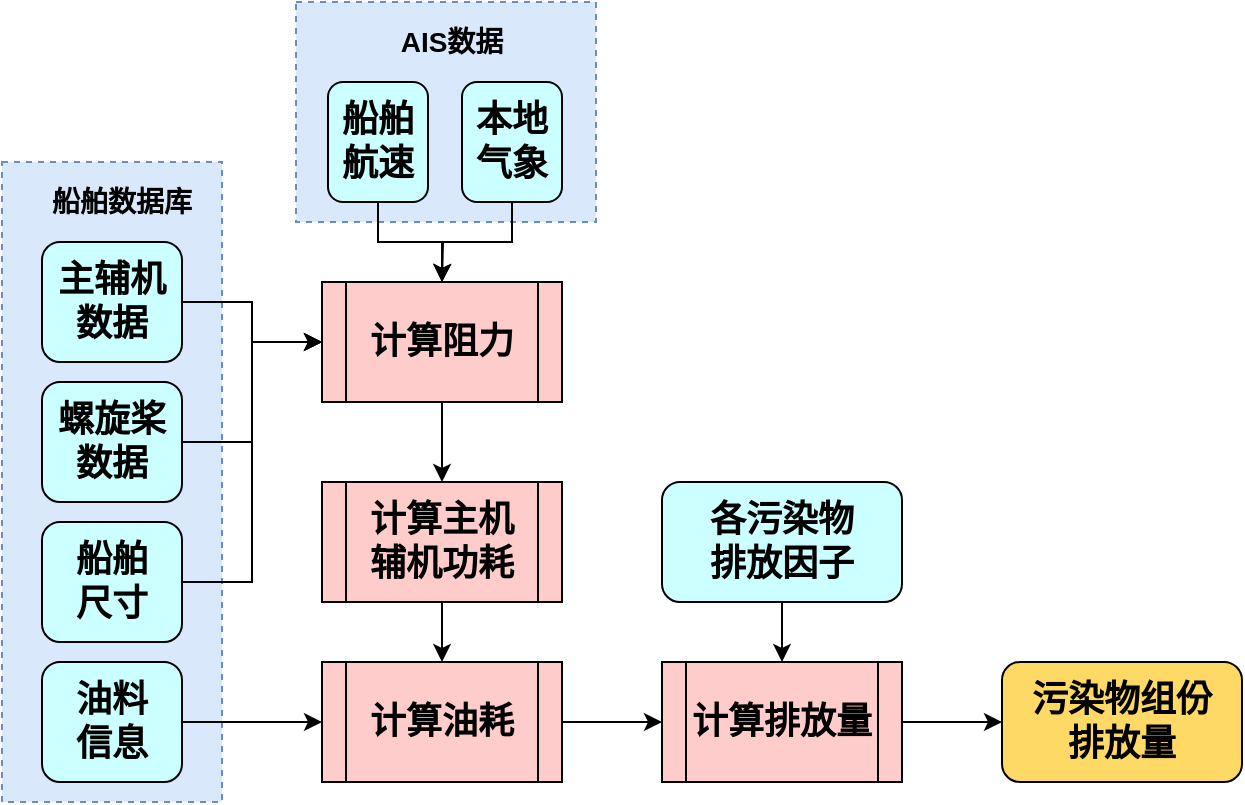 <mxfile version="13.10.6" type="github">
  <diagram id="_um0zpNYhB0cbjPVs9ul" name="Page-1">
    <mxGraphModel dx="868" dy="425" grid="1" gridSize="10" guides="1" tooltips="1" connect="1" arrows="1" fold="1" page="1" pageScale="1" pageWidth="827" pageHeight="1169" math="0" shadow="0">
      <root>
        <mxCell id="0" />
        <mxCell id="1" parent="0" />
        <mxCell id="t-olntS8XiJm_Pk28zKW-1" style="edgeStyle=orthogonalEdgeStyle;rounded=0;orthogonalLoop=1;jettySize=auto;html=1;exitX=0.5;exitY=1;exitDx=0;exitDy=0;" edge="1" parent="1" source="t-olntS8XiJm_Pk28zKW-2" target="t-olntS8XiJm_Pk28zKW-16">
          <mxGeometry relative="1" as="geometry" />
        </mxCell>
        <mxCell id="t-olntS8XiJm_Pk28zKW-2" value="&lt;font style=&quot;font-size: 18px&quot;&gt;&lt;b&gt;计算阻力&lt;/b&gt;&lt;/font&gt;" style="shape=process;whiteSpace=wrap;html=1;backgroundOutline=1;fillColor=#FFCCCC;" vertex="1" parent="1">
          <mxGeometry x="310" y="460" width="120" height="60" as="geometry" />
        </mxCell>
        <mxCell id="t-olntS8XiJm_Pk28zKW-3" value="" style="rounded=0;whiteSpace=wrap;html=1;dashed=1;fillColor=#dae8fc;strokeColor=#6c8ebf;" vertex="1" parent="1">
          <mxGeometry x="150" y="400" width="110" height="320" as="geometry" />
        </mxCell>
        <mxCell id="t-olntS8XiJm_Pk28zKW-4" style="edgeStyle=orthogonalEdgeStyle;rounded=0;orthogonalLoop=1;jettySize=auto;html=1;exitX=1;exitY=0.5;exitDx=0;exitDy=0;entryX=0;entryY=0.5;entryDx=0;entryDy=0;" edge="1" parent="1" source="t-olntS8XiJm_Pk28zKW-5" target="t-olntS8XiJm_Pk28zKW-2">
          <mxGeometry relative="1" as="geometry" />
        </mxCell>
        <mxCell id="t-olntS8XiJm_Pk28zKW-5" value="&lt;font style=&quot;font-size: 18px&quot;&gt;&lt;b&gt;主辅机&lt;br&gt;数据&lt;/b&gt;&lt;/font&gt;" style="rounded=1;whiteSpace=wrap;html=1;fillColor=#CCFFFF;" vertex="1" parent="1">
          <mxGeometry x="170" y="440" width="70" height="60" as="geometry" />
        </mxCell>
        <mxCell id="t-olntS8XiJm_Pk28zKW-6" style="edgeStyle=orthogonalEdgeStyle;rounded=0;orthogonalLoop=1;jettySize=auto;html=1;exitX=1;exitY=0.5;exitDx=0;exitDy=0;entryX=0;entryY=0.5;entryDx=0;entryDy=0;" edge="1" parent="1" source="t-olntS8XiJm_Pk28zKW-7" target="t-olntS8XiJm_Pk28zKW-2">
          <mxGeometry relative="1" as="geometry" />
        </mxCell>
        <mxCell id="t-olntS8XiJm_Pk28zKW-7" value="&lt;font style=&quot;font-size: 18px&quot;&gt;&lt;b&gt;螺旋桨数据&lt;/b&gt;&lt;/font&gt;" style="rounded=1;whiteSpace=wrap;html=1;fillColor=#CCFFFF;" vertex="1" parent="1">
          <mxGeometry x="170" y="510" width="70" height="60" as="geometry" />
        </mxCell>
        <mxCell id="t-olntS8XiJm_Pk28zKW-8" style="edgeStyle=orthogonalEdgeStyle;rounded=0;orthogonalLoop=1;jettySize=auto;html=1;exitX=1;exitY=0.5;exitDx=0;exitDy=0;entryX=0;entryY=0.5;entryDx=0;entryDy=0;" edge="1" parent="1" source="t-olntS8XiJm_Pk28zKW-9" target="t-olntS8XiJm_Pk28zKW-18">
          <mxGeometry relative="1" as="geometry" />
        </mxCell>
        <mxCell id="t-olntS8XiJm_Pk28zKW-9" value="&lt;b&gt;&lt;font style=&quot;font-size: 18px&quot;&gt;油料&lt;br&gt;信息&lt;/font&gt;&lt;/b&gt;" style="rounded=1;whiteSpace=wrap;html=1;fillColor=#CCFFFF;" vertex="1" parent="1">
          <mxGeometry x="170" y="650" width="70" height="60" as="geometry" />
        </mxCell>
        <mxCell id="t-olntS8XiJm_Pk28zKW-10" value="" style="rounded=0;whiteSpace=wrap;html=1;dashed=1;fillColor=#dae8fc;strokeColor=#6c8ebf;" vertex="1" parent="1">
          <mxGeometry x="297" y="320" width="150" height="110" as="geometry" />
        </mxCell>
        <mxCell id="t-olntS8XiJm_Pk28zKW-11" style="edgeStyle=orthogonalEdgeStyle;rounded=0;orthogonalLoop=1;jettySize=auto;html=1;exitX=0.5;exitY=1;exitDx=0;exitDy=0;entryX=0.5;entryY=0;entryDx=0;entryDy=0;" edge="1" parent="1" source="t-olntS8XiJm_Pk28zKW-12" target="t-olntS8XiJm_Pk28zKW-2">
          <mxGeometry relative="1" as="geometry" />
        </mxCell>
        <mxCell id="t-olntS8XiJm_Pk28zKW-12" value="&lt;b&gt;&lt;font style=&quot;font-size: 18px&quot;&gt;船舶航速&lt;/font&gt;&lt;/b&gt;" style="rounded=1;whiteSpace=wrap;html=1;fillColor=#CCFFFF;" vertex="1" parent="1">
          <mxGeometry x="313" y="360" width="50" height="60" as="geometry" />
        </mxCell>
        <mxCell id="t-olntS8XiJm_Pk28zKW-13" style="edgeStyle=orthogonalEdgeStyle;rounded=0;orthogonalLoop=1;jettySize=auto;html=1;exitX=0.5;exitY=1;exitDx=0;exitDy=0;" edge="1" parent="1" source="t-olntS8XiJm_Pk28zKW-14">
          <mxGeometry relative="1" as="geometry">
            <mxPoint x="370" y="460" as="targetPoint" />
          </mxGeometry>
        </mxCell>
        <mxCell id="t-olntS8XiJm_Pk28zKW-14" value="&lt;b&gt;&lt;font style=&quot;font-size: 18px&quot;&gt;本地气象&lt;/font&gt;&lt;/b&gt;" style="rounded=1;whiteSpace=wrap;html=1;fillColor=#CCFFFF;" vertex="1" parent="1">
          <mxGeometry x="380" y="360" width="50" height="60" as="geometry" />
        </mxCell>
        <mxCell id="t-olntS8XiJm_Pk28zKW-15" style="edgeStyle=orthogonalEdgeStyle;rounded=0;orthogonalLoop=1;jettySize=auto;html=1;exitX=0.5;exitY=1;exitDx=0;exitDy=0;" edge="1" parent="1" source="t-olntS8XiJm_Pk28zKW-16" target="t-olntS8XiJm_Pk28zKW-18">
          <mxGeometry relative="1" as="geometry" />
        </mxCell>
        <mxCell id="t-olntS8XiJm_Pk28zKW-16" value="&lt;b&gt;&lt;font style=&quot;font-size: 18px&quot;&gt;计算主机&lt;br&gt;辅机功耗&lt;/font&gt;&lt;/b&gt;" style="shape=process;whiteSpace=wrap;html=1;backgroundOutline=1;fillColor=#FFCCCC;" vertex="1" parent="1">
          <mxGeometry x="310" y="560" width="120" height="60" as="geometry" />
        </mxCell>
        <mxCell id="t-olntS8XiJm_Pk28zKW-17" style="edgeStyle=orthogonalEdgeStyle;rounded=0;orthogonalLoop=1;jettySize=auto;html=1;exitX=1;exitY=0.5;exitDx=0;exitDy=0;entryX=0;entryY=0.5;entryDx=0;entryDy=0;" edge="1" parent="1" source="t-olntS8XiJm_Pk28zKW-18" target="t-olntS8XiJm_Pk28zKW-20">
          <mxGeometry relative="1" as="geometry" />
        </mxCell>
        <mxCell id="t-olntS8XiJm_Pk28zKW-18" value="&lt;font style=&quot;font-size: 18px&quot;&gt;&lt;b&gt;计算油耗&lt;/b&gt;&lt;/font&gt;" style="shape=process;whiteSpace=wrap;html=1;backgroundOutline=1;fillColor=#FFCCCC;" vertex="1" parent="1">
          <mxGeometry x="310" y="650" width="120" height="60" as="geometry" />
        </mxCell>
        <mxCell id="t-olntS8XiJm_Pk28zKW-19" style="edgeStyle=orthogonalEdgeStyle;rounded=0;orthogonalLoop=1;jettySize=auto;html=1;exitX=1;exitY=0.5;exitDx=0;exitDy=0;" edge="1" parent="1" source="t-olntS8XiJm_Pk28zKW-20" target="t-olntS8XiJm_Pk28zKW-27">
          <mxGeometry relative="1" as="geometry" />
        </mxCell>
        <mxCell id="t-olntS8XiJm_Pk28zKW-20" value="&lt;b&gt;&lt;font style=&quot;font-size: 18px&quot;&gt;计算排放量&lt;/font&gt;&lt;/b&gt;" style="shape=process;whiteSpace=wrap;html=1;backgroundOutline=1;fillColor=#FFCCCC;" vertex="1" parent="1">
          <mxGeometry x="480" y="650" width="120" height="60" as="geometry" />
        </mxCell>
        <mxCell id="t-olntS8XiJm_Pk28zKW-21" style="edgeStyle=orthogonalEdgeStyle;rounded=0;orthogonalLoop=1;jettySize=auto;html=1;exitX=1;exitY=0.5;exitDx=0;exitDy=0;entryX=0;entryY=0.5;entryDx=0;entryDy=0;" edge="1" parent="1" source="t-olntS8XiJm_Pk28zKW-22" target="t-olntS8XiJm_Pk28zKW-2">
          <mxGeometry relative="1" as="geometry" />
        </mxCell>
        <mxCell id="t-olntS8XiJm_Pk28zKW-22" value="&lt;font style=&quot;font-size: 18px&quot;&gt;&lt;b&gt;船舶&lt;br&gt;尺寸&lt;/b&gt;&lt;/font&gt;" style="rounded=1;whiteSpace=wrap;html=1;fillColor=#CCFFFF;" vertex="1" parent="1">
          <mxGeometry x="170" y="580" width="70" height="60" as="geometry" />
        </mxCell>
        <mxCell id="t-olntS8XiJm_Pk28zKW-23" value="&lt;b&gt;&lt;font style=&quot;font-size: 14px&quot;&gt;船舶数据库&lt;/font&gt;&lt;/b&gt;" style="text;html=1;strokeColor=none;fillColor=none;align=center;verticalAlign=middle;whiteSpace=wrap;rounded=0;" vertex="1" parent="1">
          <mxGeometry x="170" y="410" width="80" height="20" as="geometry" />
        </mxCell>
        <mxCell id="t-olntS8XiJm_Pk28zKW-24" style="edgeStyle=orthogonalEdgeStyle;rounded=0;orthogonalLoop=1;jettySize=auto;html=1;exitX=0.5;exitY=1;exitDx=0;exitDy=0;" edge="1" parent="1" source="t-olntS8XiJm_Pk28zKW-25" target="t-olntS8XiJm_Pk28zKW-20">
          <mxGeometry relative="1" as="geometry" />
        </mxCell>
        <mxCell id="t-olntS8XiJm_Pk28zKW-25" value="&lt;b style=&quot;font-size: 18px&quot;&gt;各污染物&lt;br&gt;排放因子&lt;/b&gt;" style="rounded=1;whiteSpace=wrap;html=1;fillColor=#CCFFFF;" vertex="1" parent="1">
          <mxGeometry x="480" y="560" width="120" height="60" as="geometry" />
        </mxCell>
        <mxCell id="t-olntS8XiJm_Pk28zKW-26" value="&lt;b&gt;&lt;font style=&quot;font-size: 14px&quot;&gt;AIS数据&lt;/font&gt;&lt;/b&gt;" style="text;html=1;strokeColor=none;fillColor=none;align=center;verticalAlign=middle;whiteSpace=wrap;rounded=0;" vertex="1" parent="1">
          <mxGeometry x="320" y="330" width="110" height="20" as="geometry" />
        </mxCell>
        <mxCell id="t-olntS8XiJm_Pk28zKW-27" value="&lt;b style=&quot;font-size: 18px&quot;&gt;污染物组份&lt;br&gt;排放量&lt;/b&gt;" style="rounded=1;whiteSpace=wrap;html=1;fillColor=#FFD966;" vertex="1" parent="1">
          <mxGeometry x="650" y="650" width="120" height="60" as="geometry" />
        </mxCell>
      </root>
    </mxGraphModel>
  </diagram>
</mxfile>
